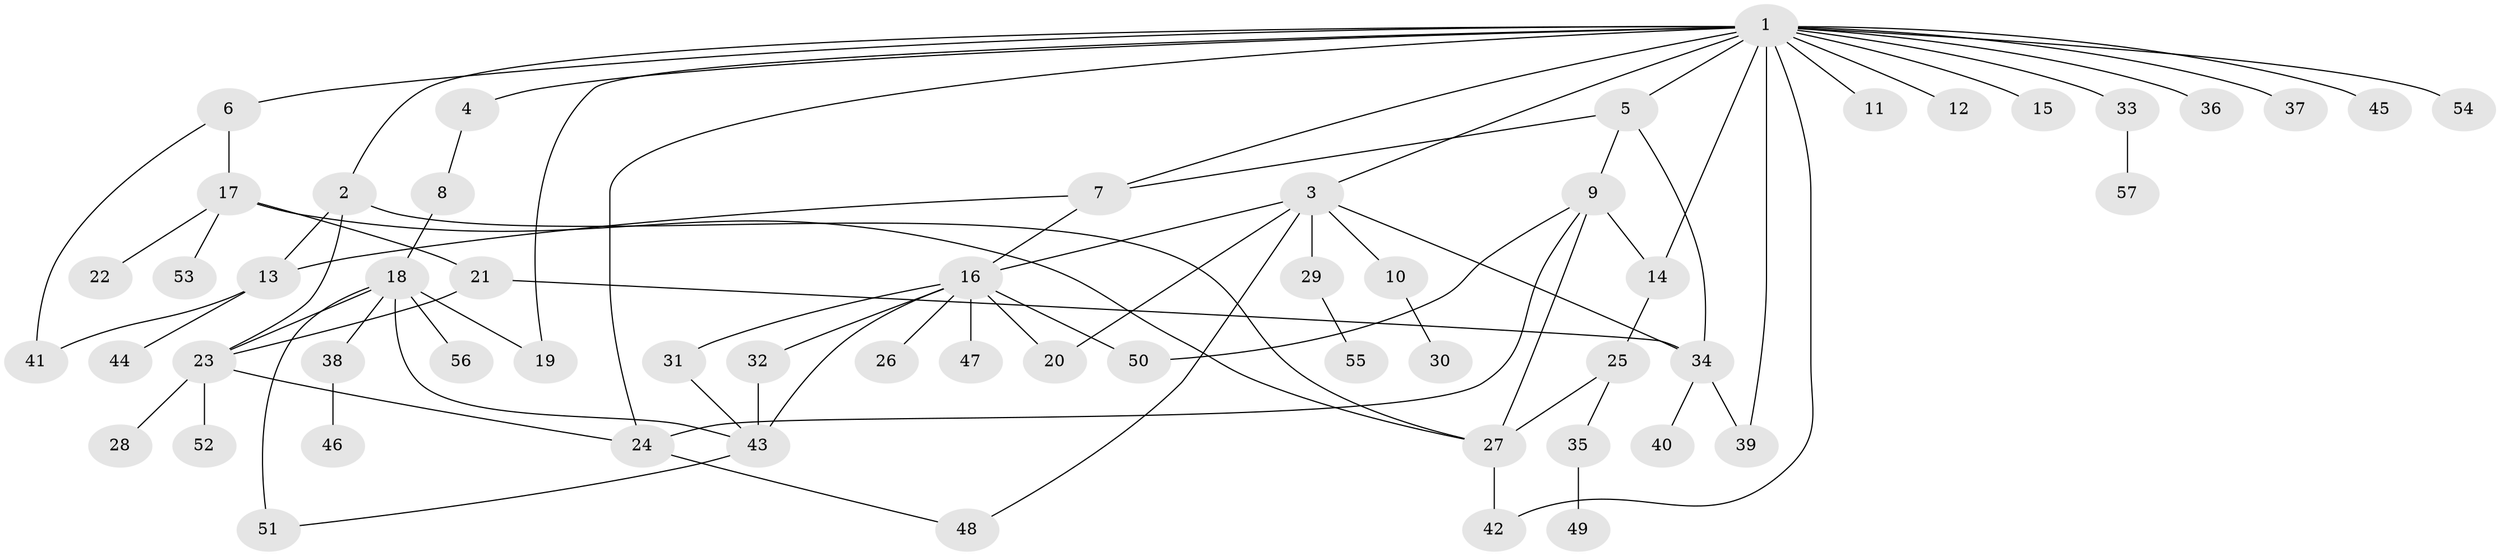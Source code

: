 // original degree distribution, {20: 0.0125, 4: 0.0375, 7: 0.0125, 2: 0.2875, 5: 0.075, 3: 0.125, 1: 0.4, 10: 0.0125, 9: 0.0125, 6: 0.025}
// Generated by graph-tools (version 1.1) at 2025/50/03/04/25 22:50:43]
// undirected, 57 vertices, 80 edges
graph export_dot {
  node [color=gray90,style=filled];
  1;
  2;
  3;
  4;
  5;
  6;
  7;
  8;
  9;
  10;
  11;
  12;
  13;
  14;
  15;
  16;
  17;
  18;
  19;
  20;
  21;
  22;
  23;
  24;
  25;
  26;
  27;
  28;
  29;
  30;
  31;
  32;
  33;
  34;
  35;
  36;
  37;
  38;
  39;
  40;
  41;
  42;
  43;
  44;
  45;
  46;
  47;
  48;
  49;
  50;
  51;
  52;
  53;
  54;
  55;
  56;
  57;
  1 -- 2 [weight=1.0];
  1 -- 3 [weight=1.0];
  1 -- 4 [weight=1.0];
  1 -- 5 [weight=1.0];
  1 -- 6 [weight=1.0];
  1 -- 7 [weight=1.0];
  1 -- 11 [weight=1.0];
  1 -- 12 [weight=1.0];
  1 -- 14 [weight=1.0];
  1 -- 15 [weight=1.0];
  1 -- 19 [weight=1.0];
  1 -- 24 [weight=1.0];
  1 -- 33 [weight=1.0];
  1 -- 36 [weight=1.0];
  1 -- 37 [weight=1.0];
  1 -- 39 [weight=1.0];
  1 -- 42 [weight=1.0];
  1 -- 45 [weight=1.0];
  1 -- 54 [weight=1.0];
  2 -- 13 [weight=1.0];
  2 -- 23 [weight=1.0];
  2 -- 27 [weight=1.0];
  3 -- 10 [weight=1.0];
  3 -- 16 [weight=1.0];
  3 -- 20 [weight=1.0];
  3 -- 29 [weight=1.0];
  3 -- 34 [weight=1.0];
  3 -- 48 [weight=1.0];
  4 -- 8 [weight=1.0];
  5 -- 7 [weight=1.0];
  5 -- 9 [weight=1.0];
  5 -- 34 [weight=1.0];
  6 -- 17 [weight=1.0];
  6 -- 41 [weight=1.0];
  7 -- 13 [weight=1.0];
  7 -- 16 [weight=1.0];
  8 -- 18 [weight=1.0];
  9 -- 14 [weight=1.0];
  9 -- 24 [weight=1.0];
  9 -- 27 [weight=1.0];
  9 -- 50 [weight=1.0];
  10 -- 30 [weight=1.0];
  13 -- 41 [weight=1.0];
  13 -- 44 [weight=1.0];
  14 -- 25 [weight=1.0];
  16 -- 20 [weight=1.0];
  16 -- 26 [weight=1.0];
  16 -- 31 [weight=1.0];
  16 -- 32 [weight=1.0];
  16 -- 43 [weight=1.0];
  16 -- 47 [weight=1.0];
  16 -- 50 [weight=1.0];
  17 -- 21 [weight=1.0];
  17 -- 22 [weight=1.0];
  17 -- 27 [weight=1.0];
  17 -- 53 [weight=1.0];
  18 -- 19 [weight=1.0];
  18 -- 23 [weight=1.0];
  18 -- 38 [weight=1.0];
  18 -- 43 [weight=1.0];
  18 -- 51 [weight=2.0];
  18 -- 56 [weight=1.0];
  21 -- 23 [weight=1.0];
  21 -- 34 [weight=1.0];
  23 -- 24 [weight=1.0];
  23 -- 28 [weight=1.0];
  23 -- 52 [weight=1.0];
  24 -- 48 [weight=1.0];
  25 -- 27 [weight=1.0];
  25 -- 35 [weight=1.0];
  27 -- 42 [weight=1.0];
  29 -- 55 [weight=1.0];
  31 -- 43 [weight=1.0];
  32 -- 43 [weight=3.0];
  33 -- 57 [weight=1.0];
  34 -- 39 [weight=1.0];
  34 -- 40 [weight=1.0];
  35 -- 49 [weight=1.0];
  38 -- 46 [weight=1.0];
  43 -- 51 [weight=1.0];
}
